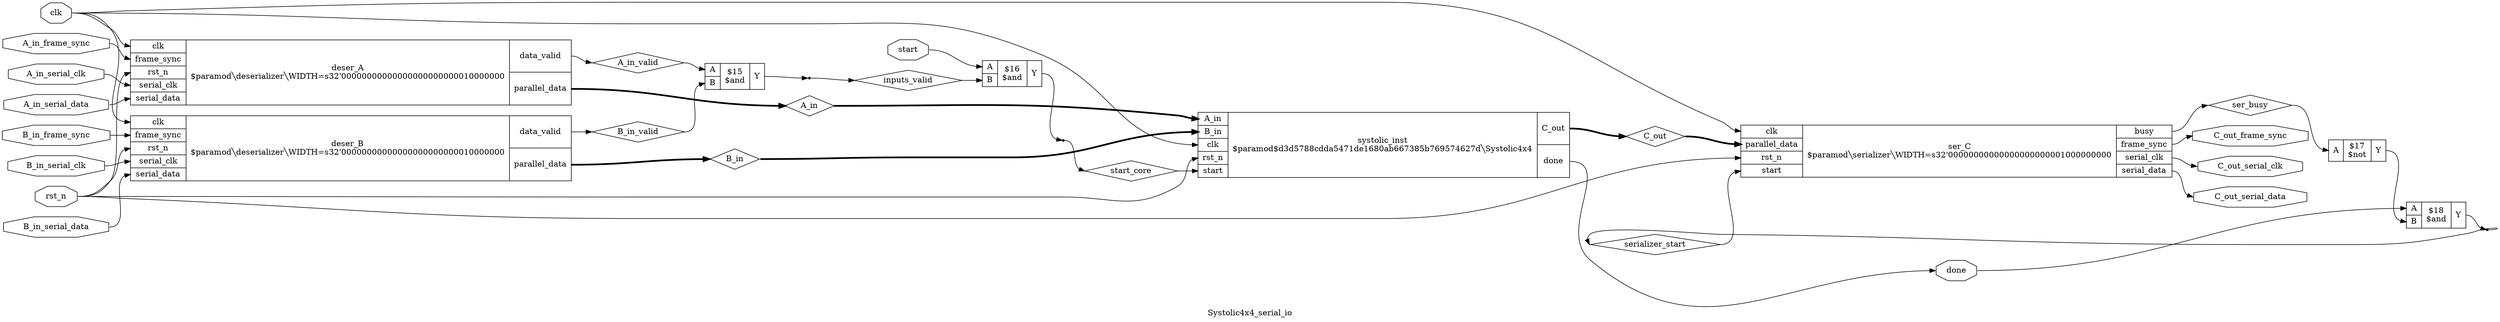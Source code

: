digraph "Systolic4x4_serial_io" {
label="Systolic4x4_serial_io";
rankdir="LR";
remincross=true;
n5 [ shape=diamond, label="serializer_start", color="black", fontcolor="black"];
n6 [ shape=diamond, label="start_core", color="black", fontcolor="black"];
n7 [ shape=diamond, label="inputs_valid", color="black", fontcolor="black"];
n8 [ shape=diamond, label="ser_busy", color="black", fontcolor="black"];
n9 [ shape=diamond, label="B_in_valid", color="black", fontcolor="black"];
n10 [ shape=diamond, label="A_in_valid", color="black", fontcolor="black"];
n11 [ shape=diamond, label="C_out", color="black", fontcolor="black"];
n12 [ shape=diamond, label="B_in", color="black", fontcolor="black"];
n13 [ shape=diamond, label="A_in", color="black", fontcolor="black"];
n14 [ shape=octagon, label="done", color="black", fontcolor="black"];
n15 [ shape=octagon, label="C_out_frame_sync", color="black", fontcolor="black"];
n16 [ shape=octagon, label="C_out_serial_clk", color="black", fontcolor="black"];
n17 [ shape=octagon, label="C_out_serial_data", color="black", fontcolor="black"];
n18 [ shape=octagon, label="B_in_frame_sync", color="black", fontcolor="black"];
n19 [ shape=octagon, label="B_in_serial_clk", color="black", fontcolor="black"];
n20 [ shape=octagon, label="B_in_serial_data", color="black", fontcolor="black"];
n21 [ shape=octagon, label="A_in_frame_sync", color="black", fontcolor="black"];
n22 [ shape=octagon, label="A_in_serial_clk", color="black", fontcolor="black"];
n23 [ shape=octagon, label="A_in_serial_data", color="black", fontcolor="black"];
n24 [ shape=octagon, label="start", color="black", fontcolor="black"];
n25 [ shape=octagon, label="rst_n", color="black", fontcolor="black"];
n26 [ shape=octagon, label="clk", color="black", fontcolor="black"];
c32 [ shape=record, label="{{<p26> clk|<p27> parallel_data|<p25> rst_n|<p24> start}|ser_C\n$paramod&#9586;serializer&#9586;WIDTH=s32'00000000000000000000001000000000|{<p28> busy|<p29> frame_sync|<p30> serial_clk|<p31> serial_data}}",  ];
c33 [ shape=record, label="{{<p13> A_in|<p12> B_in|<p26> clk|<p25> rst_n|<p24> start}|systolic_inst\n$paramod$d3d5788cdda5471de1680ab667385b769574627d&#9586;Systolic4x4|{<p11> C_out|<p14> done}}",  ];
c37 [ shape=record, label="{{<p34> A|<p35> B}|$18\n$and|{<p36> Y}}",  ];
c38 [ shape=record, label="{{<p34> A}|$17\n$not|{<p36> Y}}",  ];
c39 [ shape=record, label="{{<p34> A|<p35> B}|$16\n$and|{<p36> Y}}",  ];
c40 [ shape=record, label="{{<p34> A|<p35> B}|$15\n$and|{<p36> Y}}",  ];
c42 [ shape=record, label="{{<p26> clk|<p29> frame_sync|<p25> rst_n|<p30> serial_clk|<p31> serial_data}|deser_B\n$paramod&#9586;deserializer&#9586;WIDTH=s32'00000000000000000000000010000000|{<p41> data_valid|<p27> parallel_data}}",  ];
c43 [ shape=record, label="{{<p26> clk|<p29> frame_sync|<p25> rst_n|<p30> serial_clk|<p31> serial_data}|deser_A\n$paramod&#9586;deserializer&#9586;WIDTH=s32'00000000000000000000000010000000|{<p41> data_valid|<p27> parallel_data}}",  ];
x0 [shape=point, ];
x1 [shape=point, ];
x2 [shape=point, ];
c37:p36:e -> x2:w [color="black", fontcolor="black", label=""];
c43:p41:e -> n10:w [color="black", fontcolor="black", label=""];
n10:e -> c40:p34:w [color="black", fontcolor="black", label=""];
c33:p11:e -> n11:w [color="black", fontcolor="black", style="setlinewidth(3)", label=""];
n11:e -> c32:p27:w [color="black", fontcolor="black", style="setlinewidth(3)", label=""];
c42:p27:e -> n12:w [color="black", fontcolor="black", style="setlinewidth(3)", label=""];
n12:e -> c33:p12:w [color="black", fontcolor="black", style="setlinewidth(3)", label=""];
c43:p27:e -> n13:w [color="black", fontcolor="black", style="setlinewidth(3)", label=""];
n13:e -> c33:p13:w [color="black", fontcolor="black", style="setlinewidth(3)", label=""];
c33:p14:e -> n14:w [color="black", fontcolor="black", label=""];
n14:e -> c37:p34:w [color="black", fontcolor="black", label=""];
c32:p29:e -> n15:w [color="black", fontcolor="black", label=""];
c32:p30:e -> n16:w [color="black", fontcolor="black", label=""];
c32:p31:e -> n17:w [color="black", fontcolor="black", label=""];
n18:e -> c42:p29:w [color="black", fontcolor="black", label=""];
n19:e -> c42:p30:w [color="black", fontcolor="black", label=""];
c38:p36:e -> c37:p35:w [color="black", fontcolor="black", label=""];
n20:e -> c42:p31:w [color="black", fontcolor="black", label=""];
n21:e -> c43:p29:w [color="black", fontcolor="black", label=""];
n22:e -> c43:p30:w [color="black", fontcolor="black", label=""];
n23:e -> c43:p31:w [color="black", fontcolor="black", label=""];
n24:e -> c39:p34:w [color="black", fontcolor="black", label=""];
n25:e -> c32:p25:w [color="black", fontcolor="black", label=""];
n25:e -> c33:p25:w [color="black", fontcolor="black", label=""];
n25:e -> c42:p25:w [color="black", fontcolor="black", label=""];
n25:e -> c43:p25:w [color="black", fontcolor="black", label=""];
n26:e -> c32:p26:w [color="black", fontcolor="black", label=""];
n26:e -> c33:p26:w [color="black", fontcolor="black", label=""];
n26:e -> c42:p26:w [color="black", fontcolor="black", label=""];
n26:e -> c43:p26:w [color="black", fontcolor="black", label=""];
c39:p36:e -> x1:w [color="black", fontcolor="black", label=""];
c40:p36:e -> x0:w [color="black", fontcolor="black", label=""];
x2:e -> n5:w [color="black", fontcolor="black", label=""];
n5:e -> c32:p24:w [color="black", fontcolor="black", label=""];
x1:e -> n6:w [color="black", fontcolor="black", label=""];
n6:e -> c33:p24:w [color="black", fontcolor="black", label=""];
x0:e -> n7:w [color="black", fontcolor="black", label=""];
n7:e -> c39:p35:w [color="black", fontcolor="black", label=""];
c32:p28:e -> n8:w [color="black", fontcolor="black", label=""];
n8:e -> c38:p34:w [color="black", fontcolor="black", label=""];
c42:p41:e -> n9:w [color="black", fontcolor="black", label=""];
n9:e -> c40:p35:w [color="black", fontcolor="black", label=""];
}
